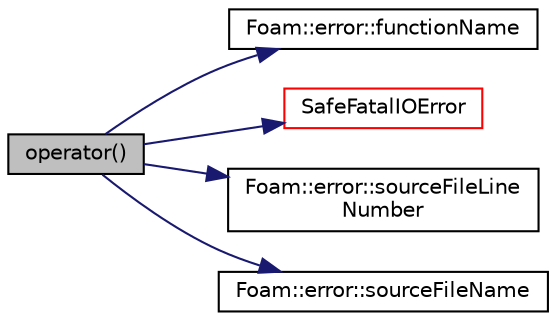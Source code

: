 digraph "operator()"
{
  bgcolor="transparent";
  edge [fontname="Helvetica",fontsize="10",labelfontname="Helvetica",labelfontsize="10"];
  node [fontname="Helvetica",fontsize="10",shape=record];
  rankdir="LR";
  Node1 [label="operator()",height=0.2,width=0.4,color="black", fillcolor="grey75", style="filled", fontcolor="black"];
  Node1 -> Node2 [color="midnightblue",fontsize="10",style="solid",fontname="Helvetica"];
  Node2 [label="Foam::error::functionName",height=0.2,width=0.4,color="black",URL="$a00686.html#a31d3076007182696c6efe34d0bc186c1"];
  Node1 -> Node3 [color="midnightblue",fontsize="10",style="solid",fontname="Helvetica"];
  Node3 [label="SafeFatalIOError",height=0.2,width=0.4,color="red",URL="$a01197.html#a2587907b4e929cdc3e1e17ef88318c77",tooltip="Print basic message and exit. Uses cerr if streams not constructed. "];
  Node1 -> Node4 [color="midnightblue",fontsize="10",style="solid",fontname="Helvetica"];
  Node4 [label="Foam::error::sourceFileLine\lNumber",height=0.2,width=0.4,color="black",URL="$a00686.html#a93a44c924c66f5d8117aabfe117da7b7"];
  Node1 -> Node5 [color="midnightblue",fontsize="10",style="solid",fontname="Helvetica"];
  Node5 [label="Foam::error::sourceFileName",height=0.2,width=0.4,color="black",URL="$a00686.html#a5640f2429df51f0923a0793fdc1d0364"];
}
